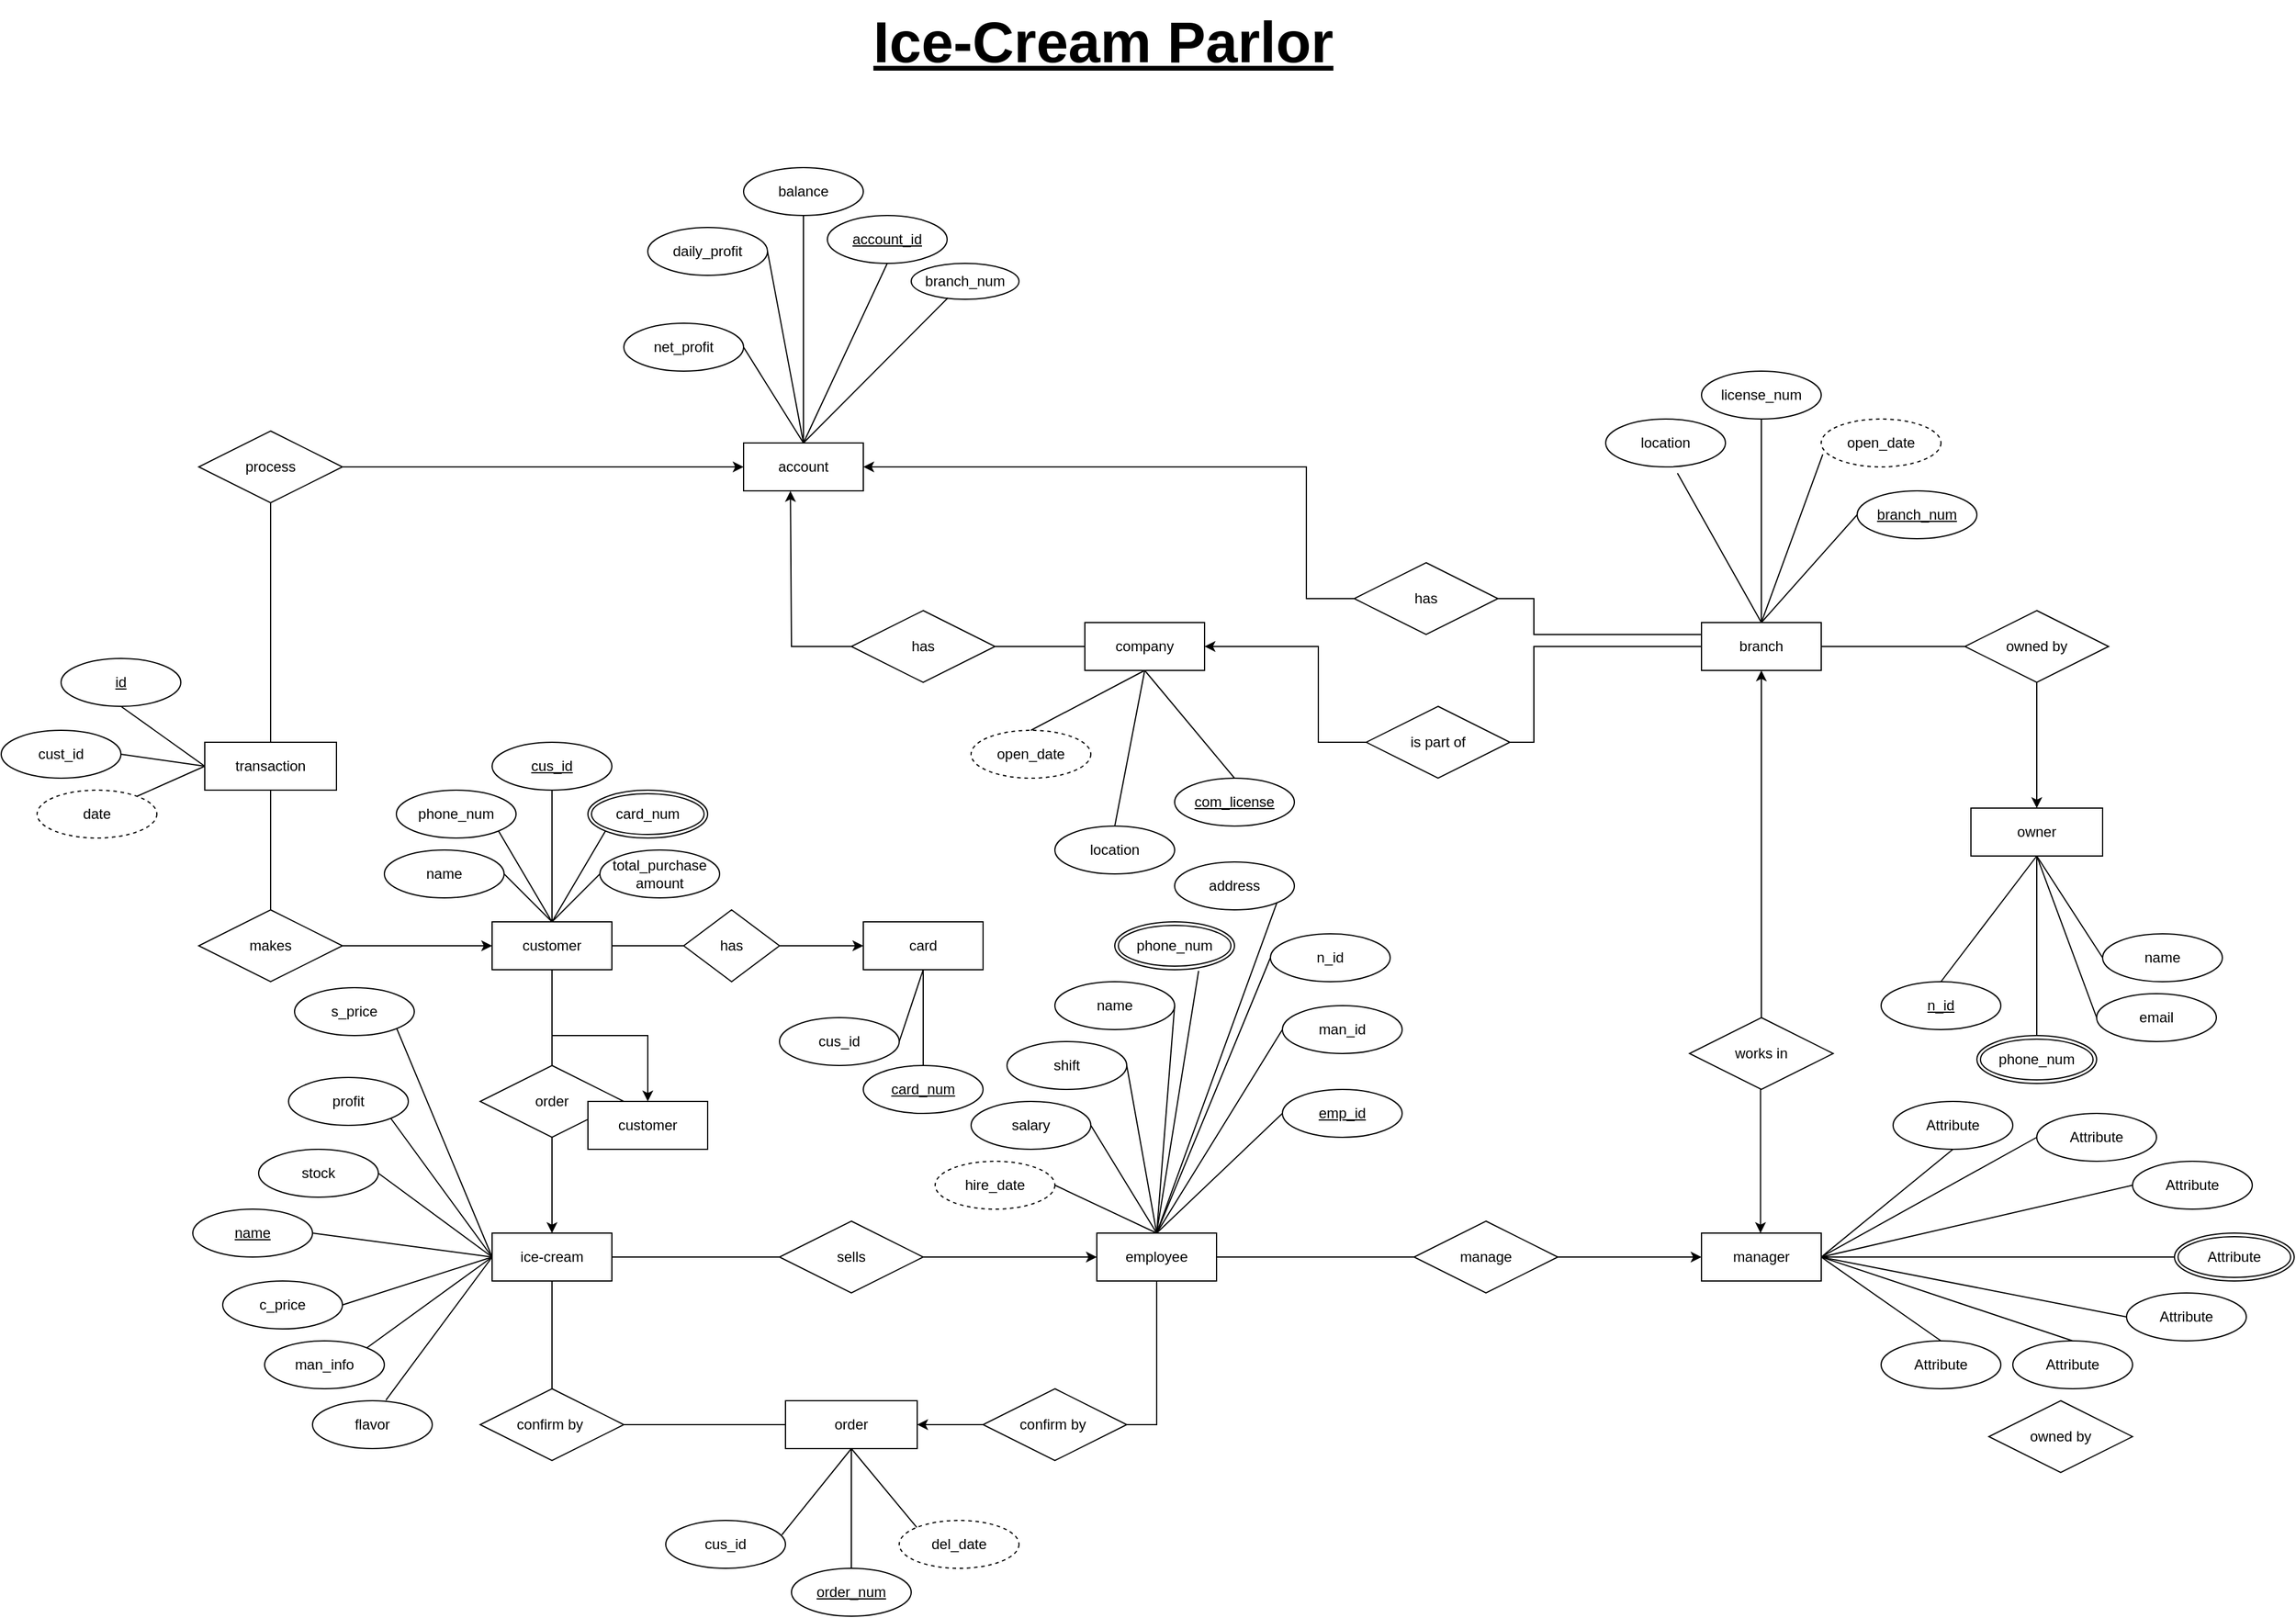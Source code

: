 <mxfile version="22.0.8" type="device">
  <diagram name="Page-1" id="Gm7fUyk46x17YJOh19ub">
    <mxGraphModel dx="2627" dy="1809" grid="1" gridSize="10" guides="1" tooltips="1" connect="1" arrows="1" fold="1" page="1" pageScale="1" pageWidth="850" pageHeight="1100" math="0" shadow="0">
      <root>
        <mxCell id="0" />
        <mxCell id="1" parent="0" />
        <mxCell id="Q0wwJDRSxAOTeiTxXNb1-225" style="edgeStyle=orthogonalEdgeStyle;rounded=0;orthogonalLoop=1;jettySize=auto;html=1;" edge="1" parent="1" source="Q0wwJDRSxAOTeiTxXNb1-1" target="Q0wwJDRSxAOTeiTxXNb1-224">
          <mxGeometry relative="1" as="geometry" />
        </mxCell>
        <mxCell id="Q0wwJDRSxAOTeiTxXNb1-1" value="customer" style="whiteSpace=wrap;html=1;align=center;" vertex="1" parent="1">
          <mxGeometry x="-140" y="-100" width="100" height="40" as="geometry" />
        </mxCell>
        <mxCell id="Q0wwJDRSxAOTeiTxXNb1-2" value="card" style="whiteSpace=wrap;html=1;align=center;" vertex="1" parent="1">
          <mxGeometry x="170" y="-100" width="100" height="40" as="geometry" />
        </mxCell>
        <mxCell id="Q0wwJDRSxAOTeiTxXNb1-3" value="employee" style="whiteSpace=wrap;html=1;align=center;" vertex="1" parent="1">
          <mxGeometry x="365" y="160" width="100" height="40" as="geometry" />
        </mxCell>
        <mxCell id="Q0wwJDRSxAOTeiTxXNb1-4" value="ice-cream" style="whiteSpace=wrap;html=1;align=center;" vertex="1" parent="1">
          <mxGeometry x="-140" y="160" width="100" height="40" as="geometry" />
        </mxCell>
        <mxCell id="Q0wwJDRSxAOTeiTxXNb1-5" value="manager" style="whiteSpace=wrap;html=1;align=center;" vertex="1" parent="1">
          <mxGeometry x="870" y="160" width="100" height="40" as="geometry" />
        </mxCell>
        <mxCell id="Q0wwJDRSxAOTeiTxXNb1-6" value="owner" style="whiteSpace=wrap;html=1;align=center;" vertex="1" parent="1">
          <mxGeometry x="1095" y="-195" width="110" height="40" as="geometry" />
        </mxCell>
        <mxCell id="Q0wwJDRSxAOTeiTxXNb1-7" value="branch" style="whiteSpace=wrap;html=1;align=center;" vertex="1" parent="1">
          <mxGeometry x="870" y="-350" width="100" height="40" as="geometry" />
        </mxCell>
        <mxCell id="Q0wwJDRSxAOTeiTxXNb1-8" value="company" style="whiteSpace=wrap;html=1;align=center;" vertex="1" parent="1">
          <mxGeometry x="355" y="-350" width="100" height="40" as="geometry" />
        </mxCell>
        <mxCell id="Q0wwJDRSxAOTeiTxXNb1-9" value="account" style="whiteSpace=wrap;html=1;align=center;" vertex="1" parent="1">
          <mxGeometry x="70" y="-500" width="100" height="40" as="geometry" />
        </mxCell>
        <mxCell id="Q0wwJDRSxAOTeiTxXNb1-10" value="order" style="whiteSpace=wrap;html=1;align=center;" vertex="1" parent="1">
          <mxGeometry x="105" y="300" width="110" height="40" as="geometry" />
        </mxCell>
        <mxCell id="Q0wwJDRSxAOTeiTxXNb1-11" value="transaction" style="whiteSpace=wrap;html=1;align=center;" vertex="1" parent="1">
          <mxGeometry x="-380" y="-250" width="110" height="40" as="geometry" />
        </mxCell>
        <mxCell id="Q0wwJDRSxAOTeiTxXNb1-12" value="name" style="ellipse;whiteSpace=wrap;html=1;align=center;" vertex="1" parent="1">
          <mxGeometry x="-230" y="-160" width="100" height="40" as="geometry" />
        </mxCell>
        <mxCell id="Q0wwJDRSxAOTeiTxXNb1-13" value="phone_num" style="ellipse;whiteSpace=wrap;html=1;align=center;" vertex="1" parent="1">
          <mxGeometry x="-220" y="-210" width="100" height="40" as="geometry" />
        </mxCell>
        <mxCell id="Q0wwJDRSxAOTeiTxXNb1-14" value="cus_id" style="ellipse;whiteSpace=wrap;html=1;align=center;fontStyle=4;" vertex="1" parent="1">
          <mxGeometry x="-140" y="-250" width="100" height="40" as="geometry" />
        </mxCell>
        <mxCell id="Q0wwJDRSxAOTeiTxXNb1-15" value="card_num" style="ellipse;shape=doubleEllipse;margin=3;whiteSpace=wrap;html=1;align=center;" vertex="1" parent="1">
          <mxGeometry x="-60" y="-210" width="100" height="40" as="geometry" />
        </mxCell>
        <mxCell id="Q0wwJDRSxAOTeiTxXNb1-16" value="total_purchase&lt;br&gt;amount" style="ellipse;whiteSpace=wrap;html=1;align=center;" vertex="1" parent="1">
          <mxGeometry x="-50" y="-160" width="100" height="40" as="geometry" />
        </mxCell>
        <mxCell id="Q0wwJDRSxAOTeiTxXNb1-17" value="has" style="shape=rhombus;perimeter=rhombusPerimeter;whiteSpace=wrap;html=1;align=center;" vertex="1" parent="1">
          <mxGeometry x="20" y="-110" width="80" height="60" as="geometry" />
        </mxCell>
        <mxCell id="Q0wwJDRSxAOTeiTxXNb1-19" value="card_num" style="ellipse;whiteSpace=wrap;html=1;align=center;fontStyle=4;" vertex="1" parent="1">
          <mxGeometry x="170" y="20" width="100" height="40" as="geometry" />
        </mxCell>
        <mxCell id="Q0wwJDRSxAOTeiTxXNb1-20" value="cus_id" style="ellipse;whiteSpace=wrap;html=1;align=center;" vertex="1" parent="1">
          <mxGeometry x="100" y="-20" width="100" height="40" as="geometry" />
        </mxCell>
        <mxCell id="Q0wwJDRSxAOTeiTxXNb1-22" value="phone_num" style="ellipse;shape=doubleEllipse;margin=3;whiteSpace=wrap;html=1;align=center;" vertex="1" parent="1">
          <mxGeometry x="380" y="-100" width="100" height="40" as="geometry" />
        </mxCell>
        <mxCell id="Q0wwJDRSxAOTeiTxXNb1-24" value="emp_id" style="ellipse;whiteSpace=wrap;html=1;align=center;fontStyle=4;" vertex="1" parent="1">
          <mxGeometry x="520" y="40" width="100" height="40" as="geometry" />
        </mxCell>
        <mxCell id="Q0wwJDRSxAOTeiTxXNb1-27" value="shift" style="ellipse;whiteSpace=wrap;html=1;align=center;" vertex="1" parent="1">
          <mxGeometry x="290" width="100" height="40" as="geometry" />
        </mxCell>
        <mxCell id="Q0wwJDRSxAOTeiTxXNb1-28" value="hire_date" style="ellipse;whiteSpace=wrap;html=1;align=center;dashed=1;" vertex="1" parent="1">
          <mxGeometry x="230" y="100" width="100" height="40" as="geometry" />
        </mxCell>
        <mxCell id="Q0wwJDRSxAOTeiTxXNb1-29" value="salary" style="ellipse;whiteSpace=wrap;html=1;align=center;" vertex="1" parent="1">
          <mxGeometry x="260" y="50" width="100" height="40" as="geometry" />
        </mxCell>
        <mxCell id="Q0wwJDRSxAOTeiTxXNb1-31" value="name" style="ellipse;whiteSpace=wrap;html=1;align=center;" vertex="1" parent="1">
          <mxGeometry x="330" y="-50" width="100" height="40" as="geometry" />
        </mxCell>
        <mxCell id="Q0wwJDRSxAOTeiTxXNb1-32" value="address" style="ellipse;whiteSpace=wrap;html=1;align=center;" vertex="1" parent="1">
          <mxGeometry x="430" y="-150" width="100" height="40" as="geometry" />
        </mxCell>
        <mxCell id="Q0wwJDRSxAOTeiTxXNb1-33" value="n_id" style="ellipse;whiteSpace=wrap;html=1;align=center;" vertex="1" parent="1">
          <mxGeometry x="510" y="-90" width="100" height="40" as="geometry" />
        </mxCell>
        <mxCell id="Q0wwJDRSxAOTeiTxXNb1-34" value="man_id" style="ellipse;whiteSpace=wrap;html=1;align=center;" vertex="1" parent="1">
          <mxGeometry x="520" y="-30" width="100" height="40" as="geometry" />
        </mxCell>
        <mxCell id="Q0wwJDRSxAOTeiTxXNb1-37" value="sells" style="shape=rhombus;perimeter=rhombusPerimeter;whiteSpace=wrap;html=1;align=center;" vertex="1" parent="1">
          <mxGeometry x="100" y="150" width="120" height="60" as="geometry" />
        </mxCell>
        <mxCell id="Q0wwJDRSxAOTeiTxXNb1-38" value="makes" style="shape=rhombus;perimeter=rhombusPerimeter;whiteSpace=wrap;html=1;align=center;" vertex="1" parent="1">
          <mxGeometry x="-385" y="-110" width="120" height="60" as="geometry" />
        </mxCell>
        <mxCell id="Q0wwJDRSxAOTeiTxXNb1-39" value="id" style="ellipse;whiteSpace=wrap;html=1;align=center;fontStyle=4;" vertex="1" parent="1">
          <mxGeometry x="-500" y="-320" width="100" height="40" as="geometry" />
        </mxCell>
        <mxCell id="Q0wwJDRSxAOTeiTxXNb1-40" value="date" style="ellipse;whiteSpace=wrap;html=1;align=center;dashed=1;" vertex="1" parent="1">
          <mxGeometry x="-520" y="-210" width="100" height="40" as="geometry" />
        </mxCell>
        <mxCell id="Q0wwJDRSxAOTeiTxXNb1-41" value="cust_id" style="ellipse;whiteSpace=wrap;html=1;align=center;" vertex="1" parent="1">
          <mxGeometry x="-550" y="-260" width="100" height="40" as="geometry" />
        </mxCell>
        <mxCell id="Q0wwJDRSxAOTeiTxXNb1-42" value="order" style="shape=rhombus;perimeter=rhombusPerimeter;whiteSpace=wrap;html=1;align=center;rotation=0;" vertex="1" parent="1">
          <mxGeometry x="-150" y="20" width="120" height="60" as="geometry" />
        </mxCell>
        <mxCell id="Q0wwJDRSxAOTeiTxXNb1-43" value="order_num" style="ellipse;whiteSpace=wrap;html=1;align=center;fontStyle=4;" vertex="1" parent="1">
          <mxGeometry x="110" y="440" width="100" height="40" as="geometry" />
        </mxCell>
        <mxCell id="Q0wwJDRSxAOTeiTxXNb1-44" value="del_date" style="ellipse;whiteSpace=wrap;html=1;align=center;dashed=1;" vertex="1" parent="1">
          <mxGeometry x="200" y="400" width="100" height="40" as="geometry" />
        </mxCell>
        <mxCell id="Q0wwJDRSxAOTeiTxXNb1-45" value="cus_id" style="ellipse;whiteSpace=wrap;html=1;align=center;" vertex="1" parent="1">
          <mxGeometry x="5" y="400" width="100" height="40" as="geometry" />
        </mxCell>
        <mxCell id="Q0wwJDRSxAOTeiTxXNb1-46" value="name" style="ellipse;whiteSpace=wrap;html=1;align=center;fontStyle=4;" vertex="1" parent="1">
          <mxGeometry x="-390" y="140" width="100" height="40" as="geometry" />
        </mxCell>
        <mxCell id="Q0wwJDRSxAOTeiTxXNb1-47" value="stock" style="ellipse;whiteSpace=wrap;html=1;align=center;" vertex="1" parent="1">
          <mxGeometry x="-335" y="90" width="100" height="40" as="geometry" />
        </mxCell>
        <mxCell id="Q0wwJDRSxAOTeiTxXNb1-48" value="profit" style="ellipse;whiteSpace=wrap;html=1;align=center;" vertex="1" parent="1">
          <mxGeometry x="-310" y="30" width="100" height="40" as="geometry" />
        </mxCell>
        <mxCell id="Q0wwJDRSxAOTeiTxXNb1-49" value="s_price" style="ellipse;whiteSpace=wrap;html=1;align=center;" vertex="1" parent="1">
          <mxGeometry x="-305" y="-45" width="100" height="40" as="geometry" />
        </mxCell>
        <mxCell id="Q0wwJDRSxAOTeiTxXNb1-50" value="flavor" style="ellipse;whiteSpace=wrap;html=1;align=center;" vertex="1" parent="1">
          <mxGeometry x="-290" y="300" width="100" height="40" as="geometry" />
        </mxCell>
        <mxCell id="Q0wwJDRSxAOTeiTxXNb1-51" value="man_info" style="ellipse;whiteSpace=wrap;html=1;align=center;" vertex="1" parent="1">
          <mxGeometry x="-330" y="250" width="100" height="40" as="geometry" />
        </mxCell>
        <mxCell id="Q0wwJDRSxAOTeiTxXNb1-52" value="c_price" style="ellipse;whiteSpace=wrap;html=1;align=center;" vertex="1" parent="1">
          <mxGeometry x="-365" y="200" width="100" height="40" as="geometry" />
        </mxCell>
        <mxCell id="Q0wwJDRSxAOTeiTxXNb1-54" value="manage" style="shape=rhombus;perimeter=rhombusPerimeter;whiteSpace=wrap;html=1;align=center;" vertex="1" parent="1">
          <mxGeometry x="630" y="150" width="120" height="60" as="geometry" />
        </mxCell>
        <mxCell id="Q0wwJDRSxAOTeiTxXNb1-56" value="Attribute" style="ellipse;shape=doubleEllipse;margin=3;whiteSpace=wrap;html=1;align=center;" vertex="1" parent="1">
          <mxGeometry x="1265" y="160" width="100" height="40" as="geometry" />
        </mxCell>
        <mxCell id="Q0wwJDRSxAOTeiTxXNb1-57" value="Attribute" style="ellipse;whiteSpace=wrap;html=1;align=center;" vertex="1" parent="1">
          <mxGeometry x="1030" y="50" width="100" height="40" as="geometry" />
        </mxCell>
        <mxCell id="Q0wwJDRSxAOTeiTxXNb1-58" value="Attribute" style="ellipse;whiteSpace=wrap;html=1;align=center;" vertex="1" parent="1">
          <mxGeometry x="1230" y="100" width="100" height="40" as="geometry" />
        </mxCell>
        <mxCell id="Q0wwJDRSxAOTeiTxXNb1-59" value="Attribute" style="ellipse;whiteSpace=wrap;html=1;align=center;" vertex="1" parent="1">
          <mxGeometry x="1225" y="210" width="100" height="40" as="geometry" />
        </mxCell>
        <mxCell id="Q0wwJDRSxAOTeiTxXNb1-60" value="Attribute" style="ellipse;whiteSpace=wrap;html=1;align=center;" vertex="1" parent="1">
          <mxGeometry x="1020" y="250" width="100" height="40" as="geometry" />
        </mxCell>
        <mxCell id="Q0wwJDRSxAOTeiTxXNb1-61" value="Attribute" style="ellipse;whiteSpace=wrap;html=1;align=center;" vertex="1" parent="1">
          <mxGeometry x="1130" y="250" width="100" height="40" as="geometry" />
        </mxCell>
        <mxCell id="Q0wwJDRSxAOTeiTxXNb1-62" value="Attribute" style="ellipse;whiteSpace=wrap;html=1;align=center;" vertex="1" parent="1">
          <mxGeometry x="1150" y="60" width="100" height="40" as="geometry" />
        </mxCell>
        <mxCell id="Q0wwJDRSxAOTeiTxXNb1-63" value="works in" style="shape=rhombus;perimeter=rhombusPerimeter;whiteSpace=wrap;html=1;align=center;" vertex="1" parent="1">
          <mxGeometry x="860" y="-20" width="120" height="60" as="geometry" />
        </mxCell>
        <mxCell id="Q0wwJDRSxAOTeiTxXNb1-65" value="open_date" style="ellipse;whiteSpace=wrap;html=1;align=center;dashed=1;" vertex="1" parent="1">
          <mxGeometry x="970" y="-520" width="100" height="40" as="geometry" />
        </mxCell>
        <mxCell id="Q0wwJDRSxAOTeiTxXNb1-66" value="location" style="ellipse;whiteSpace=wrap;html=1;align=center;" vertex="1" parent="1">
          <mxGeometry x="790" y="-520" width="100" height="40" as="geometry" />
        </mxCell>
        <mxCell id="Q0wwJDRSxAOTeiTxXNb1-67" value="branch_num" style="ellipse;whiteSpace=wrap;html=1;align=center;fontStyle=4;" vertex="1" parent="1">
          <mxGeometry x="1000" y="-460" width="100" height="40" as="geometry" />
        </mxCell>
        <mxCell id="Q0wwJDRSxAOTeiTxXNb1-68" value="license_num" style="ellipse;whiteSpace=wrap;html=1;align=center;" vertex="1" parent="1">
          <mxGeometry x="870" y="-560" width="100" height="40" as="geometry" />
        </mxCell>
        <mxCell id="Q0wwJDRSxAOTeiTxXNb1-69" value="owned by" style="shape=rhombus;perimeter=rhombusPerimeter;whiteSpace=wrap;html=1;align=center;" vertex="1" parent="1">
          <mxGeometry x="1110" y="300" width="120" height="60" as="geometry" />
        </mxCell>
        <mxCell id="Q0wwJDRSxAOTeiTxXNb1-70" value="name" style="ellipse;whiteSpace=wrap;html=1;align=center;" vertex="1" parent="1">
          <mxGeometry x="1205" y="-90" width="100" height="40" as="geometry" />
        </mxCell>
        <mxCell id="Q0wwJDRSxAOTeiTxXNb1-71" value="phone_num" style="ellipse;shape=doubleEllipse;margin=3;whiteSpace=wrap;html=1;align=center;" vertex="1" parent="1">
          <mxGeometry x="1100" y="-5" width="100" height="40" as="geometry" />
        </mxCell>
        <mxCell id="Q0wwJDRSxAOTeiTxXNb1-72" value="email" style="ellipse;whiteSpace=wrap;html=1;align=center;" vertex="1" parent="1">
          <mxGeometry x="1200" y="-40" width="100" height="40" as="geometry" />
        </mxCell>
        <mxCell id="Q0wwJDRSxAOTeiTxXNb1-74" value="n_id" style="ellipse;whiteSpace=wrap;html=1;align=center;fontStyle=4;" vertex="1" parent="1">
          <mxGeometry x="1020" y="-50" width="100" height="40" as="geometry" />
        </mxCell>
        <mxCell id="Q0wwJDRSxAOTeiTxXNb1-78" value="account_id" style="ellipse;whiteSpace=wrap;html=1;align=center;fontStyle=4;" vertex="1" parent="1">
          <mxGeometry x="140" y="-690" width="100" height="40" as="geometry" />
        </mxCell>
        <mxCell id="Q0wwJDRSxAOTeiTxXNb1-79" value="daily_profit" style="ellipse;whiteSpace=wrap;html=1;align=center;" vertex="1" parent="1">
          <mxGeometry x="-10" y="-680" width="100" height="40" as="geometry" />
        </mxCell>
        <mxCell id="Q0wwJDRSxAOTeiTxXNb1-80" value="net_profit" style="ellipse;whiteSpace=wrap;html=1;align=center;" vertex="1" parent="1">
          <mxGeometry x="-30" y="-600" width="100" height="40" as="geometry" />
        </mxCell>
        <mxCell id="Q0wwJDRSxAOTeiTxXNb1-81" value="branch_num" style="ellipse;whiteSpace=wrap;html=1;align=center;" vertex="1" parent="1">
          <mxGeometry x="210" y="-650" width="90" height="30" as="geometry" />
        </mxCell>
        <mxCell id="Q0wwJDRSxAOTeiTxXNb1-82" value="balance" style="ellipse;whiteSpace=wrap;html=1;align=center;" vertex="1" parent="1">
          <mxGeometry x="70" y="-730" width="100" height="40" as="geometry" />
        </mxCell>
        <mxCell id="Q0wwJDRSxAOTeiTxXNb1-83" value="open_date" style="ellipse;whiteSpace=wrap;html=1;align=center;dashed=1;" vertex="1" parent="1">
          <mxGeometry x="260" y="-260" width="100" height="40" as="geometry" />
        </mxCell>
        <mxCell id="Q0wwJDRSxAOTeiTxXNb1-84" value="location" style="ellipse;whiteSpace=wrap;html=1;align=center;" vertex="1" parent="1">
          <mxGeometry x="330" y="-180" width="100" height="40" as="geometry" />
        </mxCell>
        <mxCell id="Q0wwJDRSxAOTeiTxXNb1-85" value="com_license" style="ellipse;whiteSpace=wrap;html=1;align=center;fontStyle=4;" vertex="1" parent="1">
          <mxGeometry x="430" y="-220" width="100" height="40" as="geometry" />
        </mxCell>
        <mxCell id="Q0wwJDRSxAOTeiTxXNb1-86" value="" style="endArrow=none;html=1;rounded=0;exitX=0.5;exitY=0;exitDx=0;exitDy=0;entryX=1;entryY=1;entryDx=0;entryDy=0;" edge="1" parent="1" source="Q0wwJDRSxAOTeiTxXNb1-3" target="Q0wwJDRSxAOTeiTxXNb1-32">
          <mxGeometry relative="1" as="geometry">
            <mxPoint x="690" y="-20" as="sourcePoint" />
            <mxPoint x="850" y="-20" as="targetPoint" />
          </mxGeometry>
        </mxCell>
        <mxCell id="Q0wwJDRSxAOTeiTxXNb1-87" value="" style="endArrow=classic;html=1;rounded=0;exitX=1;exitY=0.5;exitDx=0;exitDy=0;entryX=0;entryY=0.5;entryDx=0;entryDy=0;" edge="1" parent="1" source="Q0wwJDRSxAOTeiTxXNb1-221" target="Q0wwJDRSxAOTeiTxXNb1-9">
          <mxGeometry width="50" height="50" relative="1" as="geometry">
            <mxPoint x="-150" y="-470" as="sourcePoint" />
            <mxPoint x="-100" y="-520" as="targetPoint" />
          </mxGeometry>
        </mxCell>
        <mxCell id="Q0wwJDRSxAOTeiTxXNb1-88" value="" style="endArrow=none;html=1;rounded=0;exitX=1;exitY=0.5;exitDx=0;exitDy=0;entryX=0.5;entryY=0;entryDx=0;entryDy=0;" edge="1" parent="1" source="Q0wwJDRSxAOTeiTxXNb1-12" target="Q0wwJDRSxAOTeiTxXNb1-1">
          <mxGeometry relative="1" as="geometry">
            <mxPoint x="-130" y="-141" as="sourcePoint" />
            <mxPoint x="30" y="-141" as="targetPoint" />
          </mxGeometry>
        </mxCell>
        <mxCell id="Q0wwJDRSxAOTeiTxXNb1-89" value="" style="endArrow=none;html=1;rounded=0;exitX=1;exitY=1;exitDx=0;exitDy=0;entryX=0.5;entryY=0;entryDx=0;entryDy=0;" edge="1" parent="1" source="Q0wwJDRSxAOTeiTxXNb1-13" target="Q0wwJDRSxAOTeiTxXNb1-1">
          <mxGeometry relative="1" as="geometry">
            <mxPoint x="-140" y="-160" as="sourcePoint" />
            <mxPoint x="-50" y="-100" as="targetPoint" />
          </mxGeometry>
        </mxCell>
        <mxCell id="Q0wwJDRSxAOTeiTxXNb1-91" value="" style="endArrow=none;html=1;rounded=0;entryX=0;entryY=0.5;entryDx=0;entryDy=0;exitX=0.5;exitY=0;exitDx=0;exitDy=0;" edge="1" parent="1" source="Q0wwJDRSxAOTeiTxXNb1-1" target="Q0wwJDRSxAOTeiTxXNb1-16">
          <mxGeometry relative="1" as="geometry">
            <mxPoint x="-50" y="-100" as="sourcePoint" />
            <mxPoint x="40" y="-121" as="targetPoint" />
          </mxGeometry>
        </mxCell>
        <mxCell id="Q0wwJDRSxAOTeiTxXNb1-92" value="" style="endArrow=none;html=1;rounded=0;exitX=0.5;exitY=1;exitDx=0;exitDy=0;entryX=0.5;entryY=0;entryDx=0;entryDy=0;" edge="1" parent="1" source="Q0wwJDRSxAOTeiTxXNb1-14" target="Q0wwJDRSxAOTeiTxXNb1-1">
          <mxGeometry relative="1" as="geometry">
            <mxPoint x="-135" y="-121" as="sourcePoint" />
            <mxPoint x="25" y="-121" as="targetPoint" />
          </mxGeometry>
        </mxCell>
        <mxCell id="Q0wwJDRSxAOTeiTxXNb1-93" value="" style="endArrow=none;html=1;rounded=0;exitX=0;exitY=1;exitDx=0;exitDy=0;entryX=0.5;entryY=0;entryDx=0;entryDy=0;" edge="1" parent="1" source="Q0wwJDRSxAOTeiTxXNb1-15" target="Q0wwJDRSxAOTeiTxXNb1-1">
          <mxGeometry relative="1" as="geometry">
            <mxPoint x="80" y="-241" as="sourcePoint" />
            <mxPoint x="-80" y="-80" as="targetPoint" />
          </mxGeometry>
        </mxCell>
        <mxCell id="Q0wwJDRSxAOTeiTxXNb1-94" value="" style="endArrow=classic;html=1;rounded=0;entryX=0;entryY=0.5;entryDx=0;entryDy=0;exitX=1;exitY=0.5;exitDx=0;exitDy=0;" edge="1" parent="1" source="Q0wwJDRSxAOTeiTxXNb1-17" target="Q0wwJDRSxAOTeiTxXNb1-2">
          <mxGeometry width="50" height="50" relative="1" as="geometry">
            <mxPoint x="140" y="-60" as="sourcePoint" />
            <mxPoint x="190" y="-110" as="targetPoint" />
          </mxGeometry>
        </mxCell>
        <mxCell id="Q0wwJDRSxAOTeiTxXNb1-95" value="" style="endArrow=classic;html=1;rounded=0;exitX=0;exitY=0.5;exitDx=0;exitDy=0;entryX=1;entryY=0.5;entryDx=0;entryDy=0;" edge="1" parent="1" source="Q0wwJDRSxAOTeiTxXNb1-115" target="Q0wwJDRSxAOTeiTxXNb1-10">
          <mxGeometry width="50" height="50" relative="1" as="geometry">
            <mxPoint x="-490" y="380" as="sourcePoint" />
            <mxPoint x="-620" y="380" as="targetPoint" />
          </mxGeometry>
        </mxCell>
        <mxCell id="Q0wwJDRSxAOTeiTxXNb1-96" value="" style="endArrow=none;html=1;rounded=0;entryX=0;entryY=0.5;entryDx=0;entryDy=0;exitX=1;exitY=0.5;exitDx=0;exitDy=0;" edge="1" parent="1" source="Q0wwJDRSxAOTeiTxXNb1-1" target="Q0wwJDRSxAOTeiTxXNb1-17">
          <mxGeometry relative="1" as="geometry">
            <mxPoint x="-30" y="-60" as="sourcePoint" />
            <mxPoint x="130" y="-60" as="targetPoint" />
          </mxGeometry>
        </mxCell>
        <mxCell id="Q0wwJDRSxAOTeiTxXNb1-97" value="" style="endArrow=none;html=1;rounded=0;entryX=0.5;entryY=0;entryDx=0;entryDy=0;" edge="1" parent="1" target="Q0wwJDRSxAOTeiTxXNb1-19">
          <mxGeometry relative="1" as="geometry">
            <mxPoint x="220" y="-60" as="sourcePoint" />
            <mxPoint x="350" y="-150.5" as="targetPoint" />
          </mxGeometry>
        </mxCell>
        <mxCell id="Q0wwJDRSxAOTeiTxXNb1-98" value="" style="endArrow=none;html=1;rounded=0;exitX=1;exitY=0.5;exitDx=0;exitDy=0;entryX=0.5;entryY=1;entryDx=0;entryDy=0;" edge="1" parent="1" source="Q0wwJDRSxAOTeiTxXNb1-20" target="Q0wwJDRSxAOTeiTxXNb1-2">
          <mxGeometry relative="1" as="geometry">
            <mxPoint x="140" y="-120" as="sourcePoint" />
            <mxPoint x="300" y="-120" as="targetPoint" />
          </mxGeometry>
        </mxCell>
        <mxCell id="Q0wwJDRSxAOTeiTxXNb1-99" value="" style="endArrow=classic;html=1;rounded=0;entryX=0;entryY=0.5;entryDx=0;entryDy=0;" edge="1" parent="1" source="Q0wwJDRSxAOTeiTxXNb1-38" target="Q0wwJDRSxAOTeiTxXNb1-1">
          <mxGeometry width="50" height="50" relative="1" as="geometry">
            <mxPoint x="-265" y="-20" as="sourcePoint" />
            <mxPoint x="-215" y="-70" as="targetPoint" />
          </mxGeometry>
        </mxCell>
        <mxCell id="Q0wwJDRSxAOTeiTxXNb1-100" value="" style="endArrow=none;html=1;rounded=0;exitX=0.5;exitY=0;exitDx=0;exitDy=0;" edge="1" parent="1" source="Q0wwJDRSxAOTeiTxXNb1-38" target="Q0wwJDRSxAOTeiTxXNb1-11">
          <mxGeometry relative="1" as="geometry">
            <mxPoint x="-370" y="-110" as="sourcePoint" />
            <mxPoint x="-310" y="30" as="targetPoint" />
          </mxGeometry>
        </mxCell>
        <mxCell id="Q0wwJDRSxAOTeiTxXNb1-101" value="" style="endArrow=none;html=1;rounded=0;exitX=0.5;exitY=1;exitDx=0;exitDy=0;entryX=0;entryY=0.5;entryDx=0;entryDy=0;" edge="1" parent="1" source="Q0wwJDRSxAOTeiTxXNb1-39" target="Q0wwJDRSxAOTeiTxXNb1-11">
          <mxGeometry relative="1" as="geometry">
            <mxPoint x="-310" y="-10.5" as="sourcePoint" />
            <mxPoint x="-150" y="-10.5" as="targetPoint" />
          </mxGeometry>
        </mxCell>
        <mxCell id="Q0wwJDRSxAOTeiTxXNb1-103" value="" style="endArrow=none;html=1;rounded=0;exitX=1;exitY=0.5;exitDx=0;exitDy=0;entryX=0;entryY=0.5;entryDx=0;entryDy=0;" edge="1" parent="1" source="Q0wwJDRSxAOTeiTxXNb1-41" target="Q0wwJDRSxAOTeiTxXNb1-11">
          <mxGeometry relative="1" as="geometry">
            <mxPoint x="-401.5" y="120" as="sourcePoint" />
            <mxPoint x="-338.5" y="167" as="targetPoint" />
          </mxGeometry>
        </mxCell>
        <mxCell id="Q0wwJDRSxAOTeiTxXNb1-105" value="" style="endArrow=none;html=1;rounded=0;entryX=0;entryY=0.5;entryDx=0;entryDy=0;" edge="1" parent="1" source="Q0wwJDRSxAOTeiTxXNb1-40" target="Q0wwJDRSxAOTeiTxXNb1-11">
          <mxGeometry relative="1" as="geometry">
            <mxPoint x="-320" y="100" as="sourcePoint" />
            <mxPoint x="-257" y="147" as="targetPoint" />
          </mxGeometry>
        </mxCell>
        <mxCell id="Q0wwJDRSxAOTeiTxXNb1-106" value="" style="endArrow=classic;html=1;rounded=0;entryX=0.5;entryY=0;entryDx=0;entryDy=0;exitX=0.5;exitY=1;exitDx=0;exitDy=0;" edge="1" parent="1" source="Q0wwJDRSxAOTeiTxXNb1-42" target="Q0wwJDRSxAOTeiTxXNb1-4">
          <mxGeometry width="50" height="50" relative="1" as="geometry">
            <mxPoint x="-630" y="290" as="sourcePoint" />
            <mxPoint x="-630" y="200" as="targetPoint" />
          </mxGeometry>
        </mxCell>
        <mxCell id="Q0wwJDRSxAOTeiTxXNb1-107" value="" style="endArrow=none;html=1;rounded=0;entryX=0.5;entryY=1;entryDx=0;entryDy=0;exitX=0.5;exitY=0;exitDx=0;exitDy=0;" edge="1" parent="1" source="Q0wwJDRSxAOTeiTxXNb1-43" target="Q0wwJDRSxAOTeiTxXNb1-10">
          <mxGeometry relative="1" as="geometry">
            <mxPoint x="-265" y="440" as="sourcePoint" />
            <mxPoint x="-202" y="487" as="targetPoint" />
          </mxGeometry>
        </mxCell>
        <mxCell id="Q0wwJDRSxAOTeiTxXNb1-108" value="" style="endArrow=none;html=1;rounded=0;exitX=0;exitY=0;exitDx=0;exitDy=0;entryX=0.5;entryY=1;entryDx=0;entryDy=0;" edge="1" parent="1" source="Q0wwJDRSxAOTeiTxXNb1-44" target="Q0wwJDRSxAOTeiTxXNb1-10">
          <mxGeometry relative="1" as="geometry">
            <mxPoint x="-265" y="480" as="sourcePoint" />
            <mxPoint x="-202" y="527" as="targetPoint" />
          </mxGeometry>
        </mxCell>
        <mxCell id="Q0wwJDRSxAOTeiTxXNb1-109" value="" style="endArrow=none;html=1;rounded=0;exitX=0.97;exitY=0.3;exitDx=0;exitDy=0;exitPerimeter=0;entryX=0.5;entryY=1;entryDx=0;entryDy=0;" edge="1" parent="1" source="Q0wwJDRSxAOTeiTxXNb1-45" target="Q0wwJDRSxAOTeiTxXNb1-10">
          <mxGeometry relative="1" as="geometry">
            <mxPoint x="-233" y="540" as="sourcePoint" />
            <mxPoint x="-170" y="587" as="targetPoint" />
          </mxGeometry>
        </mxCell>
        <mxCell id="Q0wwJDRSxAOTeiTxXNb1-110" value="" style="endArrow=none;html=1;rounded=0;exitX=0.5;exitY=1;exitDx=0;exitDy=0;entryX=0.5;entryY=0;entryDx=0;entryDy=0;" edge="1" parent="1" source="Q0wwJDRSxAOTeiTxXNb1-4" target="Q0wwJDRSxAOTeiTxXNb1-215">
          <mxGeometry relative="1" as="geometry">
            <mxPoint x="-165" y="520" as="sourcePoint" />
            <mxPoint x="-110" y="310" as="targetPoint" />
          </mxGeometry>
        </mxCell>
        <mxCell id="Q0wwJDRSxAOTeiTxXNb1-115" value="confirm by&amp;nbsp;" style="shape=rhombus;perimeter=rhombusPerimeter;whiteSpace=wrap;html=1;align=center;" vertex="1" parent="1">
          <mxGeometry x="270" y="290" width="120" height="60" as="geometry" />
        </mxCell>
        <mxCell id="Q0wwJDRSxAOTeiTxXNb1-123" value="" style="endArrow=none;html=1;rounded=0;exitX=1;exitY=0.5;exitDx=0;exitDy=0;entryX=0.5;entryY=0;entryDx=0;entryDy=0;" edge="1" parent="1" source="Q0wwJDRSxAOTeiTxXNb1-29" target="Q0wwJDRSxAOTeiTxXNb1-3">
          <mxGeometry relative="1" as="geometry">
            <mxPoint x="350" y="100" as="sourcePoint" />
            <mxPoint x="510" y="100" as="targetPoint" />
          </mxGeometry>
        </mxCell>
        <mxCell id="Q0wwJDRSxAOTeiTxXNb1-124" value="" style="endArrow=none;html=1;rounded=0;exitX=1;exitY=0.5;exitDx=0;exitDy=0;entryX=0.5;entryY=0;entryDx=0;entryDy=0;" edge="1" parent="1" source="Q0wwJDRSxAOTeiTxXNb1-27" target="Q0wwJDRSxAOTeiTxXNb1-3">
          <mxGeometry relative="1" as="geometry">
            <mxPoint x="440" y="40" as="sourcePoint" />
            <mxPoint x="600" y="40" as="targetPoint" />
          </mxGeometry>
        </mxCell>
        <mxCell id="Q0wwJDRSxAOTeiTxXNb1-125" value="" style="endArrow=none;html=1;rounded=0;entryX=0.5;entryY=0;entryDx=0;entryDy=0;exitX=1;exitY=0.5;exitDx=0;exitDy=0;" edge="1" parent="1" source="Q0wwJDRSxAOTeiTxXNb1-28" target="Q0wwJDRSxAOTeiTxXNb1-3">
          <mxGeometry relative="1" as="geometry">
            <mxPoint x="320" y="120" as="sourcePoint" />
            <mxPoint x="360" y="59" as="targetPoint" />
          </mxGeometry>
        </mxCell>
        <mxCell id="Q0wwJDRSxAOTeiTxXNb1-126" value="" style="endArrow=none;html=1;rounded=0;exitX=1;exitY=0.5;exitDx=0;exitDy=0;entryX=0.5;entryY=0;entryDx=0;entryDy=0;" edge="1" parent="1" source="Q0wwJDRSxAOTeiTxXNb1-31" target="Q0wwJDRSxAOTeiTxXNb1-3">
          <mxGeometry relative="1" as="geometry">
            <mxPoint x="450" y="-1" as="sourcePoint" />
            <mxPoint x="610" y="-1" as="targetPoint" />
          </mxGeometry>
        </mxCell>
        <mxCell id="Q0wwJDRSxAOTeiTxXNb1-127" value="" style="endArrow=none;html=1;rounded=0;exitX=0.7;exitY=1.025;exitDx=0;exitDy=0;entryX=0.5;entryY=0;entryDx=0;entryDy=0;exitPerimeter=0;" edge="1" parent="1" source="Q0wwJDRSxAOTeiTxXNb1-22" target="Q0wwJDRSxAOTeiTxXNb1-3">
          <mxGeometry relative="1" as="geometry">
            <mxPoint x="510" y="-40" as="sourcePoint" />
            <mxPoint x="670" y="-40" as="targetPoint" />
          </mxGeometry>
        </mxCell>
        <mxCell id="Q0wwJDRSxAOTeiTxXNb1-128" value="" style="endArrow=none;html=1;rounded=0;exitX=0.5;exitY=0;exitDx=0;exitDy=0;entryX=0;entryY=0.5;entryDx=0;entryDy=0;" edge="1" parent="1" source="Q0wwJDRSxAOTeiTxXNb1-3" target="Q0wwJDRSxAOTeiTxXNb1-33">
          <mxGeometry relative="1" as="geometry">
            <mxPoint x="419.64" y="200" as="sourcePoint" />
            <mxPoint x="519.64" y="-76" as="targetPoint" />
          </mxGeometry>
        </mxCell>
        <mxCell id="Q0wwJDRSxAOTeiTxXNb1-129" value="" style="endArrow=none;html=1;rounded=0;exitX=0.5;exitY=0;exitDx=0;exitDy=0;entryX=0;entryY=0.5;entryDx=0;entryDy=0;" edge="1" parent="1" source="Q0wwJDRSxAOTeiTxXNb1-3" target="Q0wwJDRSxAOTeiTxXNb1-34">
          <mxGeometry relative="1" as="geometry">
            <mxPoint x="420" y="248" as="sourcePoint" />
            <mxPoint x="520" y="-28" as="targetPoint" />
          </mxGeometry>
        </mxCell>
        <mxCell id="Q0wwJDRSxAOTeiTxXNb1-130" value="" style="endArrow=none;html=1;rounded=0;exitX=0.5;exitY=0;exitDx=0;exitDy=0;entryX=0;entryY=0.5;entryDx=0;entryDy=0;" edge="1" parent="1" source="Q0wwJDRSxAOTeiTxXNb1-3" target="Q0wwJDRSxAOTeiTxXNb1-24">
          <mxGeometry relative="1" as="geometry">
            <mxPoint x="430" y="296" as="sourcePoint" />
            <mxPoint x="530" y="20" as="targetPoint" />
          </mxGeometry>
        </mxCell>
        <mxCell id="Q0wwJDRSxAOTeiTxXNb1-131" value="" style="endArrow=none;html=1;rounded=0;entryX=0.5;entryY=1;entryDx=0;entryDy=0;exitX=0.5;exitY=0;exitDx=0;exitDy=0;" edge="1" parent="1" source="Q0wwJDRSxAOTeiTxXNb1-42" target="Q0wwJDRSxAOTeiTxXNb1-1">
          <mxGeometry relative="1" as="geometry">
            <mxPoint x="-780" y="339.41" as="sourcePoint" />
            <mxPoint x="-635" y="339.41" as="targetPoint" />
          </mxGeometry>
        </mxCell>
        <mxCell id="Q0wwJDRSxAOTeiTxXNb1-132" value="" style="endArrow=none;html=1;rounded=0;entryX=0.5;entryY=1;entryDx=0;entryDy=0;exitX=0.5;exitY=0;exitDx=0;exitDy=0;" edge="1" parent="1" source="Q0wwJDRSxAOTeiTxXNb1-7" target="Q0wwJDRSxAOTeiTxXNb1-68">
          <mxGeometry relative="1" as="geometry">
            <mxPoint x="910" y="-350" as="sourcePoint" />
            <mxPoint x="1025" y="-400" as="targetPoint" />
          </mxGeometry>
        </mxCell>
        <mxCell id="Q0wwJDRSxAOTeiTxXNb1-134" value="" style="endArrow=none;html=1;rounded=0;entryX=1;entryY=0.5;entryDx=0;entryDy=0;exitX=0;exitY=0.5;exitDx=0;exitDy=0;" edge="1" parent="1" source="Q0wwJDRSxAOTeiTxXNb1-54" target="Q0wwJDRSxAOTeiTxXNb1-3">
          <mxGeometry relative="1" as="geometry">
            <mxPoint x="600" y="230" as="sourcePoint" />
            <mxPoint x="745" y="230" as="targetPoint" />
          </mxGeometry>
        </mxCell>
        <mxCell id="Q0wwJDRSxAOTeiTxXNb1-135" value="" style="endArrow=classic;html=1;rounded=0;entryX=0.5;entryY=0;entryDx=0;entryDy=0;exitX=0.5;exitY=1;exitDx=0;exitDy=0;" edge="1" parent="1">
          <mxGeometry width="50" height="50" relative="1" as="geometry">
            <mxPoint x="919.29" y="40" as="sourcePoint" />
            <mxPoint x="919.29" y="160" as="targetPoint" />
          </mxGeometry>
        </mxCell>
        <mxCell id="Q0wwJDRSxAOTeiTxXNb1-136" value="" style="endArrow=classic;html=1;rounded=0;exitX=1;exitY=0.5;exitDx=0;exitDy=0;entryX=0;entryY=0.5;entryDx=0;entryDy=0;" edge="1" parent="1" source="Q0wwJDRSxAOTeiTxXNb1-54" target="Q0wwJDRSxAOTeiTxXNb1-5">
          <mxGeometry width="50" height="50" relative="1" as="geometry">
            <mxPoint x="545" y="360" as="sourcePoint" />
            <mxPoint x="595" y="310" as="targetPoint" />
          </mxGeometry>
        </mxCell>
        <mxCell id="Q0wwJDRSxAOTeiTxXNb1-146" value="" style="endArrow=none;html=1;rounded=0;entryX=0;entryY=0.5;entryDx=0;entryDy=0;exitX=1;exitY=0.5;exitDx=0;exitDy=0;" edge="1" parent="1" source="Q0wwJDRSxAOTeiTxXNb1-5" target="Q0wwJDRSxAOTeiTxXNb1-56">
          <mxGeometry relative="1" as="geometry">
            <mxPoint x="1000" y="160" as="sourcePoint" />
            <mxPoint x="1110" y="180" as="targetPoint" />
          </mxGeometry>
        </mxCell>
        <mxCell id="Q0wwJDRSxAOTeiTxXNb1-147" value="" style="endArrow=none;html=1;rounded=0;entryX=0.5;entryY=0;entryDx=0;entryDy=0;exitX=1;exitY=0.5;exitDx=0;exitDy=0;" edge="1" parent="1" source="Q0wwJDRSxAOTeiTxXNb1-5" target="Q0wwJDRSxAOTeiTxXNb1-60">
          <mxGeometry relative="1" as="geometry">
            <mxPoint x="970" y="180" as="sourcePoint" />
            <mxPoint x="870" y="350" as="targetPoint" />
          </mxGeometry>
        </mxCell>
        <mxCell id="Q0wwJDRSxAOTeiTxXNb1-148" value="" style="endArrow=none;html=1;rounded=0;entryX=0.5;entryY=0;entryDx=0;entryDy=0;exitX=1;exitY=0.5;exitDx=0;exitDy=0;" edge="1" parent="1" source="Q0wwJDRSxAOTeiTxXNb1-5" target="Q0wwJDRSxAOTeiTxXNb1-61">
          <mxGeometry relative="1" as="geometry">
            <mxPoint x="725" y="388" as="sourcePoint" />
            <mxPoint x="870" y="388" as="targetPoint" />
          </mxGeometry>
        </mxCell>
        <mxCell id="Q0wwJDRSxAOTeiTxXNb1-149" value="" style="endArrow=none;html=1;rounded=0;entryX=0;entryY=0.5;entryDx=0;entryDy=0;exitX=1;exitY=0.5;exitDx=0;exitDy=0;" edge="1" parent="1" source="Q0wwJDRSxAOTeiTxXNb1-5" target="Q0wwJDRSxAOTeiTxXNb1-59">
          <mxGeometry relative="1" as="geometry">
            <mxPoint x="725" y="430" as="sourcePoint" />
            <mxPoint x="870" y="430" as="targetPoint" />
          </mxGeometry>
        </mxCell>
        <mxCell id="Q0wwJDRSxAOTeiTxXNb1-150" value="" style="endArrow=none;html=1;rounded=0;entryX=0;entryY=0.5;entryDx=0;entryDy=0;exitX=1;exitY=0.5;exitDx=0;exitDy=0;" edge="1" parent="1" source="Q0wwJDRSxAOTeiTxXNb1-5" target="Q0wwJDRSxAOTeiTxXNb1-58">
          <mxGeometry relative="1" as="geometry">
            <mxPoint x="725" y="460" as="sourcePoint" />
            <mxPoint x="870" y="460" as="targetPoint" />
          </mxGeometry>
        </mxCell>
        <mxCell id="Q0wwJDRSxAOTeiTxXNb1-151" value="" style="endArrow=none;html=1;rounded=0;entryX=0;entryY=0.5;entryDx=0;entryDy=0;exitX=1;exitY=0.5;exitDx=0;exitDy=0;" edge="1" parent="1" source="Q0wwJDRSxAOTeiTxXNb1-5" target="Q0wwJDRSxAOTeiTxXNb1-62">
          <mxGeometry relative="1" as="geometry">
            <mxPoint x="725" y="480" as="sourcePoint" />
            <mxPoint x="870" y="480" as="targetPoint" />
          </mxGeometry>
        </mxCell>
        <mxCell id="Q0wwJDRSxAOTeiTxXNb1-152" value="" style="endArrow=none;html=1;rounded=0;entryX=0.5;entryY=1;entryDx=0;entryDy=0;exitX=1;exitY=0.5;exitDx=0;exitDy=0;" edge="1" parent="1" source="Q0wwJDRSxAOTeiTxXNb1-5" target="Q0wwJDRSxAOTeiTxXNb1-57">
          <mxGeometry relative="1" as="geometry">
            <mxPoint x="725" y="518" as="sourcePoint" />
            <mxPoint x="870" y="518" as="targetPoint" />
          </mxGeometry>
        </mxCell>
        <mxCell id="Q0wwJDRSxAOTeiTxXNb1-154" value="" style="endArrow=none;html=1;rounded=0;entryX=1;entryY=0.5;entryDx=0;entryDy=0;exitX=0;exitY=0.5;exitDx=0;exitDy=0;" edge="1" parent="1" source="Q0wwJDRSxAOTeiTxXNb1-4" target="Q0wwJDRSxAOTeiTxXNb1-46">
          <mxGeometry relative="1" as="geometry">
            <mxPoint x="120" y="448.82" as="sourcePoint" />
            <mxPoint x="265" y="448.82" as="targetPoint" />
          </mxGeometry>
        </mxCell>
        <mxCell id="Q0wwJDRSxAOTeiTxXNb1-155" value="" style="endArrow=none;html=1;rounded=0;entryX=0.5;entryY=0;entryDx=0;entryDy=0;exitX=0.5;exitY=1;exitDx=0;exitDy=0;" edge="1" parent="1" source="Q0wwJDRSxAOTeiTxXNb1-6" target="Q0wwJDRSxAOTeiTxXNb1-71">
          <mxGeometry relative="1" as="geometry">
            <mxPoint x="1030" y="-100.0" as="sourcePoint" />
            <mxPoint x="1175" y="-100.0" as="targetPoint" />
          </mxGeometry>
        </mxCell>
        <mxCell id="Q0wwJDRSxAOTeiTxXNb1-156" value="" style="endArrow=classic;html=1;rounded=0;entryX=0;entryY=0.5;entryDx=0;entryDy=0;exitX=1;exitY=0.5;exitDx=0;exitDy=0;" edge="1" parent="1" source="Q0wwJDRSxAOTeiTxXNb1-37" target="Q0wwJDRSxAOTeiTxXNb1-3">
          <mxGeometry width="50" height="50" relative="1" as="geometry">
            <mxPoint x="200" y="190" as="sourcePoint" />
            <mxPoint x="230" y="200" as="targetPoint" />
          </mxGeometry>
        </mxCell>
        <mxCell id="Q0wwJDRSxAOTeiTxXNb1-157" value="" style="endArrow=none;html=1;rounded=0;entryX=1;entryY=0.5;entryDx=0;entryDy=0;exitX=0;exitY=0.5;exitDx=0;exitDy=0;" edge="1" parent="1" source="Q0wwJDRSxAOTeiTxXNb1-4" target="Q0wwJDRSxAOTeiTxXNb1-52">
          <mxGeometry relative="1" as="geometry">
            <mxPoint x="120" y="470.0" as="sourcePoint" />
            <mxPoint x="265" y="470.0" as="targetPoint" />
          </mxGeometry>
        </mxCell>
        <mxCell id="Q0wwJDRSxAOTeiTxXNb1-158" value="" style="endArrow=none;html=1;rounded=0;entryX=1;entryY=0;entryDx=0;entryDy=0;exitX=0;exitY=0.5;exitDx=0;exitDy=0;" edge="1" parent="1" source="Q0wwJDRSxAOTeiTxXNb1-4" target="Q0wwJDRSxAOTeiTxXNb1-51">
          <mxGeometry relative="1" as="geometry">
            <mxPoint x="120" y="480.0" as="sourcePoint" />
            <mxPoint x="265" y="480.0" as="targetPoint" />
          </mxGeometry>
        </mxCell>
        <mxCell id="Q0wwJDRSxAOTeiTxXNb1-159" value="" style="endArrow=none;html=1;rounded=0;entryX=0.613;entryY=-0.012;entryDx=0;entryDy=0;exitX=0;exitY=0.5;exitDx=0;exitDy=0;entryPerimeter=0;" edge="1" parent="1" source="Q0wwJDRSxAOTeiTxXNb1-4" target="Q0wwJDRSxAOTeiTxXNb1-50">
          <mxGeometry relative="1" as="geometry">
            <mxPoint x="-100" y="200" as="sourcePoint" />
            <mxPoint x="270" y="490.0" as="targetPoint" />
          </mxGeometry>
        </mxCell>
        <mxCell id="Q0wwJDRSxAOTeiTxXNb1-160" value="" style="endArrow=none;html=1;rounded=0;entryX=1;entryY=0.5;entryDx=0;entryDy=0;exitX=0;exitY=0.5;exitDx=0;exitDy=0;" edge="1" parent="1" source="Q0wwJDRSxAOTeiTxXNb1-4" target="Q0wwJDRSxAOTeiTxXNb1-47">
          <mxGeometry relative="1" as="geometry">
            <mxPoint x="125" y="520.0" as="sourcePoint" />
            <mxPoint x="270" y="520.0" as="targetPoint" />
          </mxGeometry>
        </mxCell>
        <mxCell id="Q0wwJDRSxAOTeiTxXNb1-161" value="" style="endArrow=none;html=1;rounded=0;entryX=0;entryY=0.5;entryDx=0;entryDy=0;exitX=1;exitY=1;exitDx=0;exitDy=0;" edge="1" parent="1" source="Q0wwJDRSxAOTeiTxXNb1-48" target="Q0wwJDRSxAOTeiTxXNb1-4">
          <mxGeometry relative="1" as="geometry">
            <mxPoint x="125" y="550.0" as="sourcePoint" />
            <mxPoint x="270" y="550.0" as="targetPoint" />
          </mxGeometry>
        </mxCell>
        <mxCell id="Q0wwJDRSxAOTeiTxXNb1-162" value="" style="endArrow=none;html=1;rounded=0;entryX=0;entryY=0.5;entryDx=0;entryDy=0;exitX=1;exitY=1;exitDx=0;exitDy=0;" edge="1" parent="1" source="Q0wwJDRSxAOTeiTxXNb1-49" target="Q0wwJDRSxAOTeiTxXNb1-4">
          <mxGeometry relative="1" as="geometry">
            <mxPoint x="125" y="559.41" as="sourcePoint" />
            <mxPoint x="270" y="559.41" as="targetPoint" />
          </mxGeometry>
        </mxCell>
        <mxCell id="Q0wwJDRSxAOTeiTxXNb1-165" value="" style="endArrow=none;html=1;rounded=0;entryX=1;entryY=0.5;entryDx=0;entryDy=0;" edge="1" parent="1" source="Q0wwJDRSxAOTeiTxXNb1-37" target="Q0wwJDRSxAOTeiTxXNb1-4">
          <mxGeometry relative="1" as="geometry">
            <mxPoint x="125" y="568.82" as="sourcePoint" />
            <mxPoint x="270" y="568.82" as="targetPoint" />
          </mxGeometry>
        </mxCell>
        <mxCell id="Q0wwJDRSxAOTeiTxXNb1-167" value="" style="endArrow=none;html=1;rounded=0;entryX=0.013;entryY=0.739;entryDx=0;entryDy=0;entryPerimeter=0;exitX=0.5;exitY=0;exitDx=0;exitDy=0;" edge="1" parent="1" source="Q0wwJDRSxAOTeiTxXNb1-7" target="Q0wwJDRSxAOTeiTxXNb1-65">
          <mxGeometry relative="1" as="geometry">
            <mxPoint x="930" y="-230" as="sourcePoint" />
            <mxPoint x="1045" y="-280" as="targetPoint" />
          </mxGeometry>
        </mxCell>
        <mxCell id="Q0wwJDRSxAOTeiTxXNb1-168" value="" style="endArrow=none;html=1;rounded=0;entryX=0;entryY=0.5;entryDx=0;entryDy=0;exitX=0.5;exitY=0;exitDx=0;exitDy=0;" edge="1" parent="1" source="Q0wwJDRSxAOTeiTxXNb1-7" target="Q0wwJDRSxAOTeiTxXNb1-67">
          <mxGeometry relative="1" as="geometry">
            <mxPoint x="942.5" y="-210" as="sourcePoint" />
            <mxPoint x="1057.5" y="-260" as="targetPoint" />
          </mxGeometry>
        </mxCell>
        <mxCell id="Q0wwJDRSxAOTeiTxXNb1-169" value="" style="endArrow=none;html=1;rounded=0;entryX=0.599;entryY=1.132;entryDx=0;entryDy=0;entryPerimeter=0;exitX=0.5;exitY=0;exitDx=0;exitDy=0;" edge="1" parent="1" source="Q0wwJDRSxAOTeiTxXNb1-7" target="Q0wwJDRSxAOTeiTxXNb1-66">
          <mxGeometry relative="1" as="geometry">
            <mxPoint x="950" y="-180" as="sourcePoint" />
            <mxPoint x="1065" y="-230" as="targetPoint" />
          </mxGeometry>
        </mxCell>
        <mxCell id="Q0wwJDRSxAOTeiTxXNb1-172" value="" style="endArrow=classic;html=1;rounded=0;entryX=0.5;entryY=1;entryDx=0;entryDy=0;exitX=0.5;exitY=0;exitDx=0;exitDy=0;" edge="1" parent="1" source="Q0wwJDRSxAOTeiTxXNb1-63" target="Q0wwJDRSxAOTeiTxXNb1-7">
          <mxGeometry width="50" height="50" relative="1" as="geometry">
            <mxPoint x="950" y="-130" as="sourcePoint" />
            <mxPoint x="890" y="-50" as="targetPoint" />
          </mxGeometry>
        </mxCell>
        <mxCell id="Q0wwJDRSxAOTeiTxXNb1-178" value="" style="endArrow=none;html=1;rounded=0;entryX=0.34;entryY=0.962;entryDx=0;entryDy=0;exitX=0.5;exitY=0;exitDx=0;exitDy=0;entryPerimeter=0;" edge="1" parent="1" source="Q0wwJDRSxAOTeiTxXNb1-9" target="Q0wwJDRSxAOTeiTxXNb1-81">
          <mxGeometry relative="1" as="geometry">
            <mxPoint x="260" y="-570" as="sourcePoint" />
            <mxPoint x="405" y="-570" as="targetPoint" />
            <Array as="points" />
          </mxGeometry>
        </mxCell>
        <mxCell id="Q0wwJDRSxAOTeiTxXNb1-179" value="" style="endArrow=none;html=1;rounded=0;entryX=0;entryY=0.5;entryDx=0;entryDy=0;exitX=1;exitY=0.5;exitDx=0;exitDy=0;" edge="1" parent="1" source="Q0wwJDRSxAOTeiTxXNb1-181" target="Q0wwJDRSxAOTeiTxXNb1-7">
          <mxGeometry relative="1" as="geometry">
            <mxPoint x="50" y="-510" as="sourcePoint" />
            <mxPoint x="195" y="-510" as="targetPoint" />
            <Array as="points">
              <mxPoint x="730" y="-250" />
              <mxPoint x="730" y="-330" />
            </Array>
          </mxGeometry>
        </mxCell>
        <mxCell id="Q0wwJDRSxAOTeiTxXNb1-180" value="" style="endArrow=none;html=1;rounded=0;entryX=1;entryY=0.5;entryDx=0;entryDy=0;exitX=0;exitY=0.5;exitDx=0;exitDy=0;" edge="1" parent="1" source="Q0wwJDRSxAOTeiTxXNb1-8" target="Q0wwJDRSxAOTeiTxXNb1-183">
          <mxGeometry relative="1" as="geometry">
            <mxPoint x="-520" y="-463.21" as="sourcePoint" />
            <mxPoint x="-375" y="-463.21" as="targetPoint" />
          </mxGeometry>
        </mxCell>
        <mxCell id="Q0wwJDRSxAOTeiTxXNb1-181" value="is part of" style="shape=rhombus;perimeter=rhombusPerimeter;whiteSpace=wrap;html=1;align=center;rotation=0;" vertex="1" parent="1">
          <mxGeometry x="590" y="-280" width="120" height="60" as="geometry" />
        </mxCell>
        <mxCell id="Q0wwJDRSxAOTeiTxXNb1-183" value="has" style="shape=rhombus;perimeter=rhombusPerimeter;whiteSpace=wrap;html=1;align=center;" vertex="1" parent="1">
          <mxGeometry x="160" y="-360" width="120" height="60" as="geometry" />
        </mxCell>
        <mxCell id="Q0wwJDRSxAOTeiTxXNb1-184" value="" style="endArrow=none;html=1;rounded=0;entryX=0.5;entryY=0;entryDx=0;entryDy=0;exitX=0.5;exitY=1;exitDx=0;exitDy=0;" edge="1" parent="1" source="Q0wwJDRSxAOTeiTxXNb1-8" target="Q0wwJDRSxAOTeiTxXNb1-83">
          <mxGeometry relative="1" as="geometry">
            <mxPoint x="160" y="-310" as="sourcePoint" />
            <mxPoint x="305" y="-310" as="targetPoint" />
          </mxGeometry>
        </mxCell>
        <mxCell id="Q0wwJDRSxAOTeiTxXNb1-185" value="" style="endArrow=none;html=1;rounded=0;entryX=0.5;entryY=0;entryDx=0;entryDy=0;exitX=0.5;exitY=1;exitDx=0;exitDy=0;" edge="1" parent="1" source="Q0wwJDRSxAOTeiTxXNb1-8" target="Q0wwJDRSxAOTeiTxXNb1-84">
          <mxGeometry relative="1" as="geometry">
            <mxPoint x="37.5" y="-290" as="sourcePoint" />
            <mxPoint x="182.5" y="-290" as="targetPoint" />
          </mxGeometry>
        </mxCell>
        <mxCell id="Q0wwJDRSxAOTeiTxXNb1-186" value="" style="endArrow=none;html=1;rounded=0;entryX=0.5;entryY=1;entryDx=0;entryDy=0;exitX=0.5;exitY=0;exitDx=0;exitDy=0;" edge="1" parent="1" source="Q0wwJDRSxAOTeiTxXNb1-85" target="Q0wwJDRSxAOTeiTxXNb1-8">
          <mxGeometry relative="1" as="geometry">
            <mxPoint x="37.5" y="-260" as="sourcePoint" />
            <mxPoint x="182.5" y="-260" as="targetPoint" />
          </mxGeometry>
        </mxCell>
        <mxCell id="Q0wwJDRSxAOTeiTxXNb1-187" value="" style="endArrow=none;html=1;rounded=0;entryX=0.5;entryY=1;entryDx=0;entryDy=0;" edge="1" parent="1" target="Q0wwJDRSxAOTeiTxXNb1-78">
          <mxGeometry relative="1" as="geometry">
            <mxPoint x="120" y="-500" as="sourcePoint" />
            <mxPoint x="230.4" y="-639.86" as="targetPoint" />
            <Array as="points" />
          </mxGeometry>
        </mxCell>
        <mxCell id="Q0wwJDRSxAOTeiTxXNb1-191" value="" style="endArrow=none;html=1;rounded=0;entryX=0.5;entryY=1;entryDx=0;entryDy=0;" edge="1" parent="1" source="Q0wwJDRSxAOTeiTxXNb1-9" target="Q0wwJDRSxAOTeiTxXNb1-82">
          <mxGeometry relative="1" as="geometry">
            <mxPoint x="130" y="-500" as="sourcePoint" />
            <mxPoint x="160" y="-655" as="targetPoint" />
            <Array as="points" />
          </mxGeometry>
        </mxCell>
        <mxCell id="Q0wwJDRSxAOTeiTxXNb1-192" value="" style="endArrow=none;html=1;rounded=0;entryX=1;entryY=0.5;entryDx=0;entryDy=0;exitX=0.5;exitY=0;exitDx=0;exitDy=0;" edge="1" parent="1" source="Q0wwJDRSxAOTeiTxXNb1-9" target="Q0wwJDRSxAOTeiTxXNb1-79">
          <mxGeometry relative="1" as="geometry">
            <mxPoint x="100" y="-530" as="sourcePoint" />
            <mxPoint x="110" y="-630" as="targetPoint" />
            <Array as="points" />
          </mxGeometry>
        </mxCell>
        <mxCell id="Q0wwJDRSxAOTeiTxXNb1-193" value="" style="endArrow=none;html=1;rounded=0;entryX=1;entryY=0.5;entryDx=0;entryDy=0;exitX=0.5;exitY=0;exitDx=0;exitDy=0;" edge="1" parent="1" source="Q0wwJDRSxAOTeiTxXNb1-9" target="Q0wwJDRSxAOTeiTxXNb1-80">
          <mxGeometry relative="1" as="geometry">
            <mxPoint x="80" y="-380" as="sourcePoint" />
            <mxPoint x="80" y="-570" as="targetPoint" />
            <Array as="points" />
          </mxGeometry>
        </mxCell>
        <mxCell id="Q0wwJDRSxAOTeiTxXNb1-194" value="" style="endArrow=classic;html=1;rounded=0;entryX=1;entryY=0.5;entryDx=0;entryDy=0;" edge="1" parent="1" target="Q0wwJDRSxAOTeiTxXNb1-8">
          <mxGeometry width="50" height="50" relative="1" as="geometry">
            <mxPoint x="590" y="-250" as="sourcePoint" />
            <mxPoint x="570" y="-370" as="targetPoint" />
            <Array as="points">
              <mxPoint x="550" y="-250" />
              <mxPoint x="550" y="-330" />
            </Array>
          </mxGeometry>
        </mxCell>
        <mxCell id="Q0wwJDRSxAOTeiTxXNb1-195" value="" style="endArrow=classic;html=1;rounded=0;entryX=1;entryY=0.5;entryDx=0;entryDy=0;exitX=0;exitY=0.5;exitDx=0;exitDy=0;" edge="1" parent="1" source="Q0wwJDRSxAOTeiTxXNb1-199" target="Q0wwJDRSxAOTeiTxXNb1-9">
          <mxGeometry width="50" height="50" relative="1" as="geometry">
            <mxPoint x="645" y="-375.981" as="sourcePoint" />
            <mxPoint x="335" y="-480" as="targetPoint" />
            <Array as="points">
              <mxPoint x="540" y="-370" />
              <mxPoint x="540" y="-480" />
            </Array>
          </mxGeometry>
        </mxCell>
        <mxCell id="Q0wwJDRSxAOTeiTxXNb1-196" value="" style="endArrow=none;html=1;rounded=0;entryX=0;entryY=0.25;entryDx=0;entryDy=0;exitX=1;exitY=0.5;exitDx=0;exitDy=0;" edge="1" parent="1" source="Q0wwJDRSxAOTeiTxXNb1-199" target="Q0wwJDRSxAOTeiTxXNb1-7">
          <mxGeometry relative="1" as="geometry">
            <mxPoint x="675" y="-324.019" as="sourcePoint" />
            <mxPoint x="260" y="-480" as="targetPoint" />
            <Array as="points">
              <mxPoint x="730" y="-370" />
              <mxPoint x="730" y="-340" />
            </Array>
          </mxGeometry>
        </mxCell>
        <mxCell id="Q0wwJDRSxAOTeiTxXNb1-197" value="" style="endArrow=classic;html=1;rounded=0;entryX=0.391;entryY=1.003;entryDx=0;entryDy=0;exitX=0;exitY=0.5;exitDx=0;exitDy=0;entryPerimeter=0;" edge="1" parent="1" source="Q0wwJDRSxAOTeiTxXNb1-183" target="Q0wwJDRSxAOTeiTxXNb1-9">
          <mxGeometry width="50" height="50" relative="1" as="geometry">
            <mxPoint x="420" y="-510" as="sourcePoint" />
            <mxPoint x="-90" y="-410" as="targetPoint" />
            <Array as="points">
              <mxPoint x="110" y="-330" />
            </Array>
          </mxGeometry>
        </mxCell>
        <mxCell id="Q0wwJDRSxAOTeiTxXNb1-199" value="has" style="shape=rhombus;perimeter=rhombusPerimeter;whiteSpace=wrap;html=1;align=center;rotation=0;" vertex="1" parent="1">
          <mxGeometry x="580" y="-400" width="120" height="60" as="geometry" />
        </mxCell>
        <mxCell id="Q0wwJDRSxAOTeiTxXNb1-201" value="owned by" style="shape=rhombus;perimeter=rhombusPerimeter;whiteSpace=wrap;html=1;align=center;" vertex="1" parent="1">
          <mxGeometry x="1090" y="-360" width="120" height="60" as="geometry" />
        </mxCell>
        <mxCell id="Q0wwJDRSxAOTeiTxXNb1-202" value="" style="endArrow=none;html=1;rounded=0;entryX=0.5;entryY=1;entryDx=0;entryDy=0;exitX=0.5;exitY=0;exitDx=0;exitDy=0;" edge="1" parent="1" source="Q0wwJDRSxAOTeiTxXNb1-74" target="Q0wwJDRSxAOTeiTxXNb1-6">
          <mxGeometry relative="1" as="geometry">
            <mxPoint x="1030" y="-111.18" as="sourcePoint" />
            <mxPoint x="1175" y="-111.18" as="targetPoint" />
          </mxGeometry>
        </mxCell>
        <mxCell id="Q0wwJDRSxAOTeiTxXNb1-203" value="" style="endArrow=none;html=1;rounded=0;entryX=0;entryY=0.5;entryDx=0;entryDy=0;exitX=0.5;exitY=1;exitDx=0;exitDy=0;" edge="1" parent="1" source="Q0wwJDRSxAOTeiTxXNb1-6" target="Q0wwJDRSxAOTeiTxXNb1-70">
          <mxGeometry relative="1" as="geometry">
            <mxPoint x="1250" y="-240.59" as="sourcePoint" />
            <mxPoint x="1395" y="-240.59" as="targetPoint" />
          </mxGeometry>
        </mxCell>
        <mxCell id="Q0wwJDRSxAOTeiTxXNb1-204" value="" style="endArrow=none;html=1;rounded=0;entryX=0;entryY=0.5;entryDx=0;entryDy=0;exitX=1;exitY=0.5;exitDx=0;exitDy=0;" edge="1" parent="1" source="Q0wwJDRSxAOTeiTxXNb1-7" target="Q0wwJDRSxAOTeiTxXNb1-201">
          <mxGeometry relative="1" as="geometry">
            <mxPoint x="980" y="-330.83" as="sourcePoint" />
            <mxPoint x="1125" y="-330.83" as="targetPoint" />
          </mxGeometry>
        </mxCell>
        <mxCell id="Q0wwJDRSxAOTeiTxXNb1-205" value="" style="endArrow=none;html=1;rounded=0;entryX=0;entryY=0.5;entryDx=0;entryDy=0;exitX=0.5;exitY=1;exitDx=0;exitDy=0;" edge="1" parent="1" source="Q0wwJDRSxAOTeiTxXNb1-6" target="Q0wwJDRSxAOTeiTxXNb1-72">
          <mxGeometry relative="1" as="geometry">
            <mxPoint x="1160" y="-141.18" as="sourcePoint" />
            <mxPoint x="1305" y="-141.18" as="targetPoint" />
          </mxGeometry>
        </mxCell>
        <mxCell id="Q0wwJDRSxAOTeiTxXNb1-206" value="" style="endArrow=classic;html=1;rounded=0;entryX=0.5;entryY=0;entryDx=0;entryDy=0;exitX=0.5;exitY=1;exitDx=0;exitDy=0;" edge="1" parent="1" source="Q0wwJDRSxAOTeiTxXNb1-201" target="Q0wwJDRSxAOTeiTxXNb1-6">
          <mxGeometry width="50" height="50" relative="1" as="geometry">
            <mxPoint x="1430" y="-135" as="sourcePoint" />
            <mxPoint x="1480" y="-185" as="targetPoint" />
          </mxGeometry>
        </mxCell>
        <mxCell id="Q0wwJDRSxAOTeiTxXNb1-215" value="confirm by&amp;nbsp;" style="shape=rhombus;perimeter=rhombusPerimeter;whiteSpace=wrap;html=1;align=center;" vertex="1" parent="1">
          <mxGeometry x="-150" y="290" width="120" height="60" as="geometry" />
        </mxCell>
        <mxCell id="Q0wwJDRSxAOTeiTxXNb1-216" value="" style="endArrow=none;html=1;rounded=0;entryX=1;entryY=0.5;entryDx=0;entryDy=0;exitX=0;exitY=0.5;exitDx=0;exitDy=0;" edge="1" parent="1" source="Q0wwJDRSxAOTeiTxXNb1-10" target="Q0wwJDRSxAOTeiTxXNb1-215">
          <mxGeometry relative="1" as="geometry">
            <mxPoint x="-332.5" y="419.41" as="sourcePoint" />
            <mxPoint x="-187.5" y="419.41" as="targetPoint" />
          </mxGeometry>
        </mxCell>
        <mxCell id="Q0wwJDRSxAOTeiTxXNb1-217" value="" style="endArrow=none;html=1;rounded=0;exitX=1;exitY=0.5;exitDx=0;exitDy=0;entryX=0.5;entryY=1;entryDx=0;entryDy=0;" edge="1" parent="1" source="Q0wwJDRSxAOTeiTxXNb1-115" target="Q0wwJDRSxAOTeiTxXNb1-3">
          <mxGeometry relative="1" as="geometry">
            <mxPoint x="245" y="460" as="sourcePoint" />
            <mxPoint x="420" y="190" as="targetPoint" />
            <Array as="points">
              <mxPoint x="415" y="320" />
            </Array>
          </mxGeometry>
        </mxCell>
        <mxCell id="Q0wwJDRSxAOTeiTxXNb1-221" value="process" style="shape=rhombus;perimeter=rhombusPerimeter;whiteSpace=wrap;html=1;align=center;" vertex="1" parent="1">
          <mxGeometry x="-385" y="-510" width="120" height="60" as="geometry" />
        </mxCell>
        <mxCell id="Q0wwJDRSxAOTeiTxXNb1-222" value="" style="endArrow=none;html=1;rounded=0;entryX=0.5;entryY=1;entryDx=0;entryDy=0;exitX=0.5;exitY=0;exitDx=0;exitDy=0;" edge="1" parent="1" source="Q0wwJDRSxAOTeiTxXNb1-11" target="Q0wwJDRSxAOTeiTxXNb1-221">
          <mxGeometry relative="1" as="geometry">
            <mxPoint x="-330" y="-260" as="sourcePoint" />
            <mxPoint x="-185" y="-260" as="targetPoint" />
          </mxGeometry>
        </mxCell>
        <mxCell id="Q0wwJDRSxAOTeiTxXNb1-223" value="&lt;font style=&quot;font-size: 48px;&quot;&gt;&lt;b&gt;&lt;u&gt;Ice-Cream Parlor&lt;/u&gt;&lt;/b&gt;&lt;/font&gt;" style="text;html=1;align=center;verticalAlign=middle;resizable=0;points=[];autosize=1;strokeColor=none;fillColor=none;" vertex="1" parent="1">
          <mxGeometry x="165" y="-870" width="410" height="70" as="geometry" />
        </mxCell>
        <mxCell id="Q0wwJDRSxAOTeiTxXNb1-224" value="customer" style="whiteSpace=wrap;html=1;align=center;" vertex="1" parent="1">
          <mxGeometry x="-60" y="50" width="100" height="40" as="geometry" />
        </mxCell>
      </root>
    </mxGraphModel>
  </diagram>
</mxfile>
